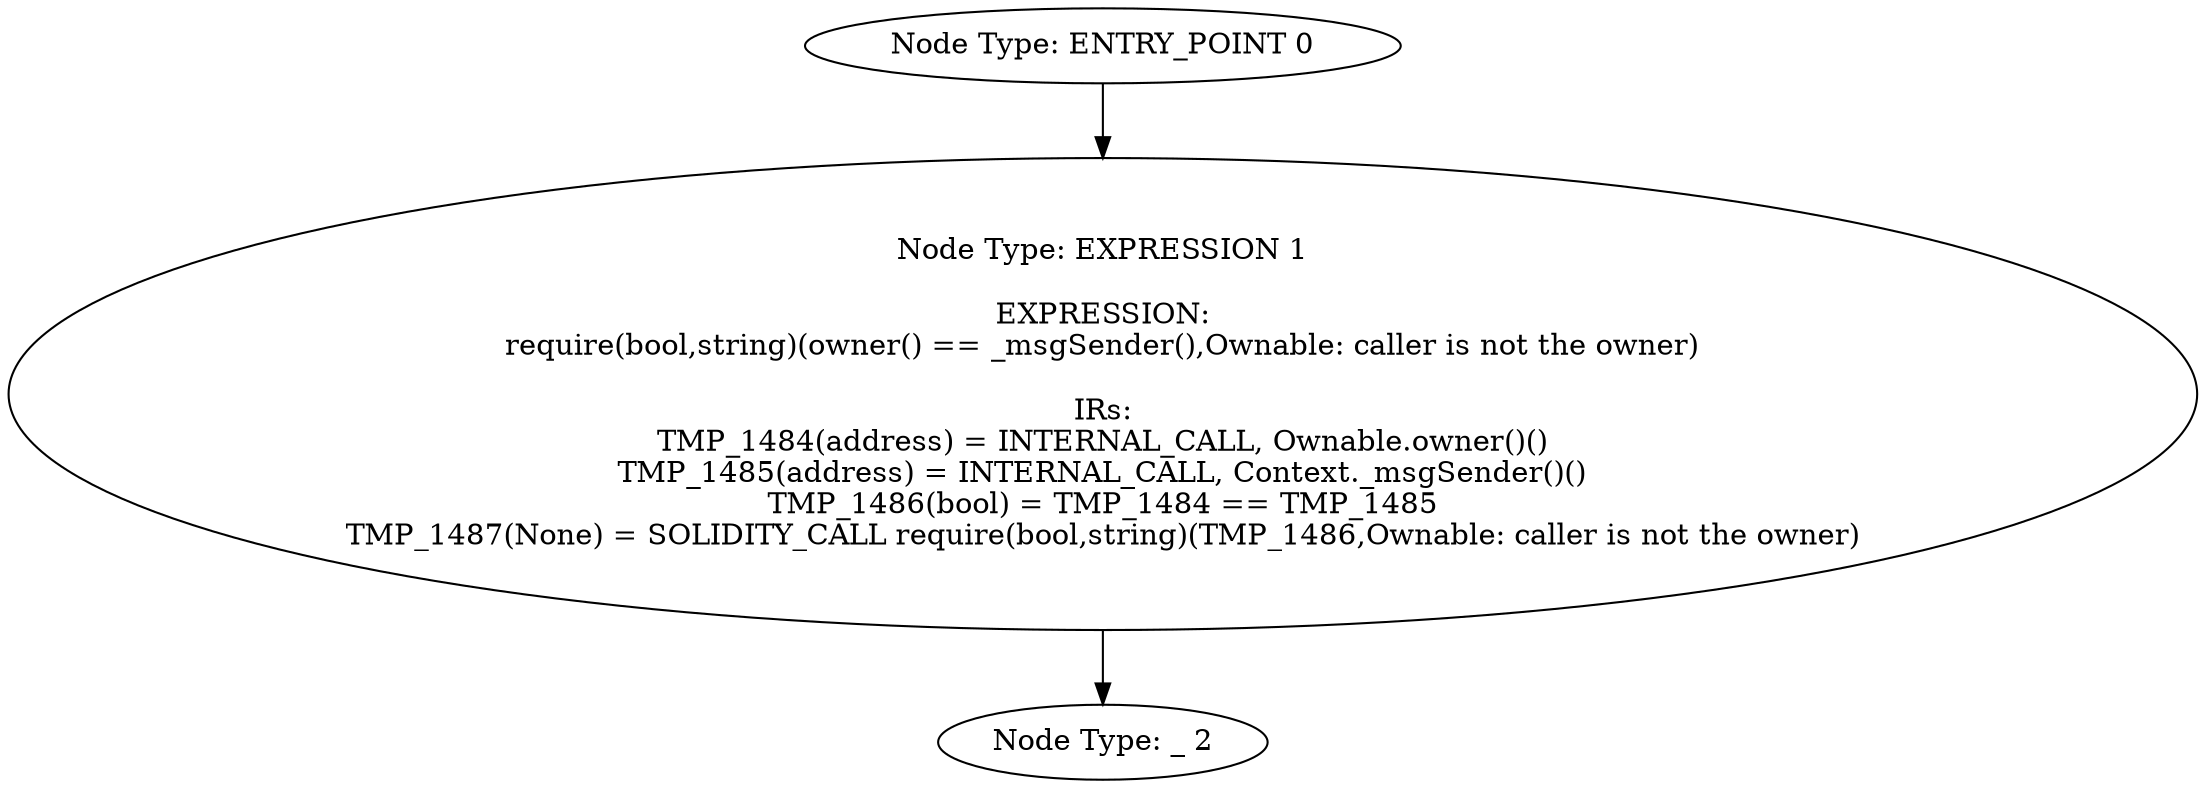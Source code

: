 digraph{
0[label="Node Type: ENTRY_POINT 0
"];
0->1;
1[label="Node Type: EXPRESSION 1

EXPRESSION:
require(bool,string)(owner() == _msgSender(),Ownable: caller is not the owner)

IRs:
TMP_1484(address) = INTERNAL_CALL, Ownable.owner()()
TMP_1485(address) = INTERNAL_CALL, Context._msgSender()()
TMP_1486(bool) = TMP_1484 == TMP_1485
TMP_1487(None) = SOLIDITY_CALL require(bool,string)(TMP_1486,Ownable: caller is not the owner)"];
1->2;
2[label="Node Type: _ 2
"];
}
